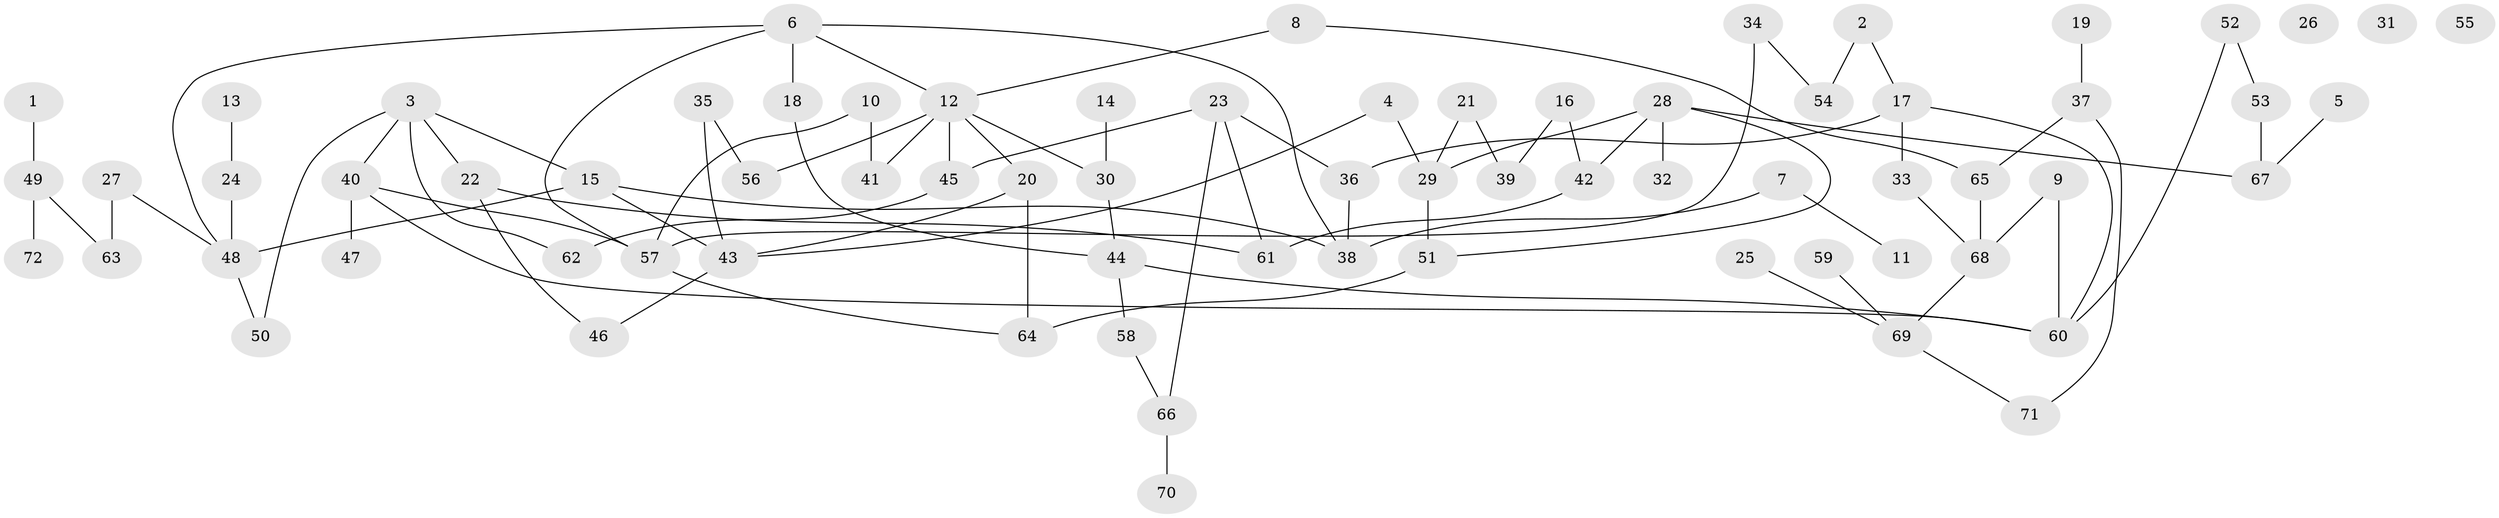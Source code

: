 // coarse degree distribution, {9: 0.02040816326530612, 5: 0.061224489795918366, 7: 0.04081632653061224, 2: 0.3673469387755102, 4: 0.14285714285714285, 3: 0.22448979591836735, 1: 0.14285714285714285}
// Generated by graph-tools (version 1.1) at 2025/48/03/04/25 22:48:35]
// undirected, 72 vertices, 92 edges
graph export_dot {
  node [color=gray90,style=filled];
  1;
  2;
  3;
  4;
  5;
  6;
  7;
  8;
  9;
  10;
  11;
  12;
  13;
  14;
  15;
  16;
  17;
  18;
  19;
  20;
  21;
  22;
  23;
  24;
  25;
  26;
  27;
  28;
  29;
  30;
  31;
  32;
  33;
  34;
  35;
  36;
  37;
  38;
  39;
  40;
  41;
  42;
  43;
  44;
  45;
  46;
  47;
  48;
  49;
  50;
  51;
  52;
  53;
  54;
  55;
  56;
  57;
  58;
  59;
  60;
  61;
  62;
  63;
  64;
  65;
  66;
  67;
  68;
  69;
  70;
  71;
  72;
  1 -- 49;
  2 -- 17;
  2 -- 54;
  3 -- 15;
  3 -- 22;
  3 -- 40;
  3 -- 50;
  3 -- 62;
  4 -- 29;
  4 -- 43;
  5 -- 67;
  6 -- 12;
  6 -- 18;
  6 -- 38;
  6 -- 48;
  6 -- 57;
  7 -- 11;
  7 -- 38;
  8 -- 12;
  8 -- 65;
  9 -- 60;
  9 -- 68;
  10 -- 41;
  10 -- 57;
  12 -- 20;
  12 -- 30;
  12 -- 41;
  12 -- 45;
  12 -- 56;
  13 -- 24;
  14 -- 30;
  15 -- 38;
  15 -- 43;
  15 -- 48;
  16 -- 39;
  16 -- 42;
  17 -- 33;
  17 -- 36;
  17 -- 60;
  18 -- 44;
  19 -- 37;
  20 -- 43;
  20 -- 64;
  21 -- 29;
  21 -- 39;
  22 -- 46;
  22 -- 61;
  23 -- 36;
  23 -- 45;
  23 -- 61;
  23 -- 66;
  24 -- 48;
  25 -- 69;
  27 -- 48;
  27 -- 63;
  28 -- 29;
  28 -- 32;
  28 -- 42;
  28 -- 51;
  28 -- 67;
  29 -- 51;
  30 -- 44;
  33 -- 68;
  34 -- 54;
  34 -- 57;
  35 -- 43;
  35 -- 56;
  36 -- 38;
  37 -- 65;
  37 -- 71;
  40 -- 47;
  40 -- 57;
  40 -- 60;
  42 -- 61;
  43 -- 46;
  44 -- 58;
  44 -- 60;
  45 -- 62;
  48 -- 50;
  49 -- 63;
  49 -- 72;
  51 -- 64;
  52 -- 53;
  52 -- 60;
  53 -- 67;
  57 -- 64;
  58 -- 66;
  59 -- 69;
  65 -- 68;
  66 -- 70;
  68 -- 69;
  69 -- 71;
}

